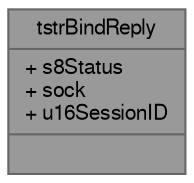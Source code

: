 digraph "tstrBindReply"
{
 // LATEX_PDF_SIZE
  bgcolor="transparent";
  edge [fontname=FreeSans,fontsize=10,labelfontname=FreeSans,labelfontsize=10];
  node [fontname=FreeSans,fontsize=10,shape=box,height=0.2,width=0.4];
  Node1 [shape=record,label="{tstrBindReply\n|+ s8Status\l+ sock\l+ u16SessionID\l|}",height=0.2,width=0.4,color="gray40", fillcolor="grey60", style="filled", fontcolor="black",tooltip=" "];
}
